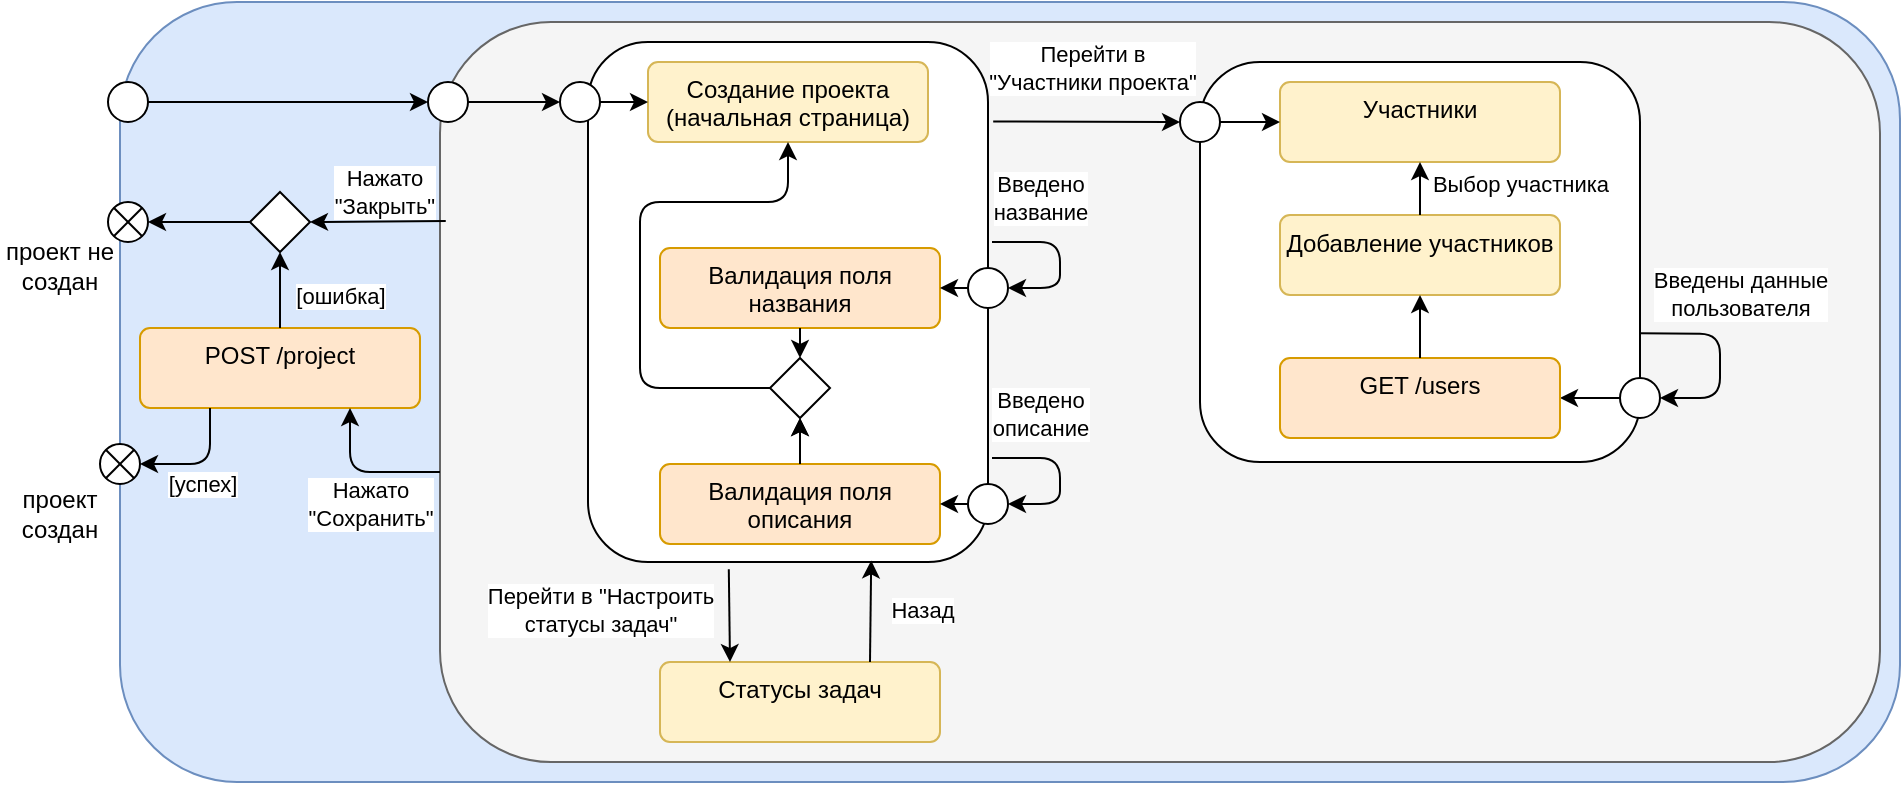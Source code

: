 <mxfile version="24.1.0" type="device">
  <diagram name="Страница — 1" id="Vz6S0a0Dupu7I68zwOes">
    <mxGraphModel dx="1669" dy="568" grid="1" gridSize="10" guides="1" tooltips="1" connect="1" arrows="1" fold="1" page="1" pageScale="1" pageWidth="827" pageHeight="1169" math="0" shadow="0">
      <root>
        <mxCell id="0" />
        <mxCell id="1" parent="0" />
        <mxCell id="AhBrtHCQkJ3qKWz0EluL-1" value="" style="rounded=1;whiteSpace=wrap;html=1;fillColor=#dae8fc;strokeColor=#6c8ebf;" parent="1" vertex="1">
          <mxGeometry x="-10" y="40" width="890" height="390" as="geometry" />
        </mxCell>
        <mxCell id="AhBrtHCQkJ3qKWz0EluL-2" value="" style="ellipse;" parent="1" vertex="1">
          <mxGeometry x="-16" y="80" width="20" height="20" as="geometry" />
        </mxCell>
        <mxCell id="AhBrtHCQkJ3qKWz0EluL-6" value="" style="rounded=1;whiteSpace=wrap;html=1;fillColor=#f5f5f5;fontColor=#333333;strokeColor=#666666;" parent="1" vertex="1">
          <mxGeometry x="150" y="50" width="720" height="370" as="geometry" />
        </mxCell>
        <mxCell id="AhBrtHCQkJ3qKWz0EluL-7" value="" style="ellipse;" parent="1" vertex="1">
          <mxGeometry x="144" y="80" width="20" height="20" as="geometry" />
        </mxCell>
        <mxCell id="AhBrtHCQkJ3qKWz0EluL-8" value="" style="endArrow=classic;html=1;rounded=1;entryX=0;entryY=0.5;entryDx=0;entryDy=0;curved=0;" parent="1" source="AhBrtHCQkJ3qKWz0EluL-2" target="AhBrtHCQkJ3qKWz0EluL-7" edge="1">
          <mxGeometry width="50" height="50" relative="1" as="geometry">
            <mxPoint x="360" y="220" as="sourcePoint" />
            <mxPoint x="410" y="170" as="targetPoint" />
          </mxGeometry>
        </mxCell>
        <mxCell id="AhBrtHCQkJ3qKWz0EluL-10" value="" style="shape=sumEllipse;perimeter=ellipsePerimeter;html=1;backgroundOutline=1;" parent="1" vertex="1">
          <mxGeometry x="-16" y="140" width="20" height="20" as="geometry" />
        </mxCell>
        <mxCell id="AhBrtHCQkJ3qKWz0EluL-11" value="" style="endArrow=classic;html=1;rounded=1;entryX=1;entryY=0.5;entryDx=0;entryDy=0;curved=0;exitX=0.004;exitY=0.269;exitDx=0;exitDy=0;exitPerimeter=0;" parent="1" source="AhBrtHCQkJ3qKWz0EluL-6" target="AhBrtHCQkJ3qKWz0EluL-12" edge="1">
          <mxGeometry width="50" height="50" relative="1" as="geometry">
            <mxPoint x="150" y="150" as="sourcePoint" />
            <mxPoint x="154" y="100" as="targetPoint" />
          </mxGeometry>
        </mxCell>
        <mxCell id="AhBrtHCQkJ3qKWz0EluL-14" value="Нажато&lt;div&gt;&quot;Закрыть&quot;&lt;/div&gt;" style="edgeLabel;html=1;align=center;verticalAlign=middle;resizable=0;points=[];" parent="AhBrtHCQkJ3qKWz0EluL-11" vertex="1" connectable="0">
          <mxGeometry x="-0.1" y="-2" relative="1" as="geometry">
            <mxPoint x="-1" y="-13" as="offset" />
          </mxGeometry>
        </mxCell>
        <mxCell id="AhBrtHCQkJ3qKWz0EluL-12" value="" style="rhombus;" parent="1" vertex="1">
          <mxGeometry x="55.0" y="135" width="30" height="30" as="geometry" />
        </mxCell>
        <mxCell id="AhBrtHCQkJ3qKWz0EluL-13" value="" style="endArrow=classic;html=1;rounded=1;entryX=1;entryY=0.5;entryDx=0;entryDy=0;curved=0;exitX=0;exitY=0.5;exitDx=0;exitDy=0;" parent="1" source="AhBrtHCQkJ3qKWz0EluL-12" target="AhBrtHCQkJ3qKWz0EluL-10" edge="1">
          <mxGeometry width="50" height="50" relative="1" as="geometry">
            <mxPoint x="165" y="160" as="sourcePoint" />
            <mxPoint x="110" y="160" as="targetPoint" />
          </mxGeometry>
        </mxCell>
        <mxCell id="AhBrtHCQkJ3qKWz0EluL-15" value="" style="rounded=1;whiteSpace=wrap;html=1;" parent="1" vertex="1">
          <mxGeometry x="224" y="60" width="200" height="260" as="geometry" />
        </mxCell>
        <mxCell id="AhBrtHCQkJ3qKWz0EluL-4" value="Создание проекта (начальная страница)" style="html=1;align=center;verticalAlign=top;rounded=1;absoluteArcSize=1;arcSize=10;dashed=0;whiteSpace=wrap;fillColor=#fff2cc;strokeColor=#d6b656;" parent="1" vertex="1">
          <mxGeometry x="254" y="70" width="140" height="40" as="geometry" />
        </mxCell>
        <mxCell id="AhBrtHCQkJ3qKWz0EluL-16" value="" style="ellipse;" parent="1" vertex="1">
          <mxGeometry x="210" y="80" width="20" height="20" as="geometry" />
        </mxCell>
        <mxCell id="AhBrtHCQkJ3qKWz0EluL-17" value="" style="endArrow=classic;html=1;rounded=1;entryX=0;entryY=0.5;entryDx=0;entryDy=0;curved=0;exitX=1;exitY=0.5;exitDx=0;exitDy=0;" parent="1" source="AhBrtHCQkJ3qKWz0EluL-7" target="AhBrtHCQkJ3qKWz0EluL-16" edge="1">
          <mxGeometry width="50" height="50" relative="1" as="geometry">
            <mxPoint x="60" y="100" as="sourcePoint" />
            <mxPoint x="154" y="100" as="targetPoint" />
          </mxGeometry>
        </mxCell>
        <mxCell id="AhBrtHCQkJ3qKWz0EluL-18" value="" style="endArrow=classic;html=1;rounded=1;entryX=0;entryY=0.5;entryDx=0;entryDy=0;curved=0;exitX=1;exitY=0.5;exitDx=0;exitDy=0;" parent="1" source="AhBrtHCQkJ3qKWz0EluL-16" target="AhBrtHCQkJ3qKWz0EluL-4" edge="1">
          <mxGeometry width="50" height="50" relative="1" as="geometry">
            <mxPoint x="184" y="100" as="sourcePoint" />
            <mxPoint x="220" y="100" as="targetPoint" />
          </mxGeometry>
        </mxCell>
        <mxCell id="AhBrtHCQkJ3qKWz0EluL-19" value="Валидация поля названия" style="html=1;align=center;verticalAlign=top;rounded=1;absoluteArcSize=1;arcSize=10;dashed=0;whiteSpace=wrap;fillColor=#ffe6cc;strokeColor=#d79b00;" parent="1" vertex="1">
          <mxGeometry x="260" y="163" width="140" height="40" as="geometry" />
        </mxCell>
        <mxCell id="AhBrtHCQkJ3qKWz0EluL-21" value="" style="ellipse;" parent="1" vertex="1">
          <mxGeometry x="414" y="173" width="20" height="20" as="geometry" />
        </mxCell>
        <mxCell id="AhBrtHCQkJ3qKWz0EluL-22" value="" style="endArrow=classic;html=1;rounded=1;entryX=1;entryY=0.5;entryDx=0;entryDy=0;curved=0;exitX=1.01;exitY=0.2;exitDx=0;exitDy=0;exitPerimeter=0;" parent="1" target="AhBrtHCQkJ3qKWz0EluL-21" edge="1">
          <mxGeometry width="50" height="50" relative="1" as="geometry">
            <mxPoint x="426" y="160" as="sourcePoint" />
            <mxPoint x="264" y="128" as="targetPoint" />
            <Array as="points">
              <mxPoint x="460" y="160" />
              <mxPoint x="460" y="183" />
            </Array>
          </mxGeometry>
        </mxCell>
        <mxCell id="AhBrtHCQkJ3qKWz0EluL-23" value="Введено&lt;div&gt;название&lt;/div&gt;" style="edgeLabel;html=1;align=center;verticalAlign=middle;resizable=0;points=[];" parent="AhBrtHCQkJ3qKWz0EluL-22" vertex="1" connectable="0">
          <mxGeometry x="0.063" y="1" relative="1" as="geometry">
            <mxPoint x="-11" y="-32" as="offset" />
          </mxGeometry>
        </mxCell>
        <mxCell id="AhBrtHCQkJ3qKWz0EluL-24" value="" style="endArrow=classic;html=1;rounded=1;entryX=1;entryY=0.5;entryDx=0;entryDy=0;curved=0;exitX=0;exitY=0.5;exitDx=0;exitDy=0;" parent="1" source="AhBrtHCQkJ3qKWz0EluL-21" target="AhBrtHCQkJ3qKWz0EluL-19" edge="1">
          <mxGeometry width="50" height="50" relative="1" as="geometry">
            <mxPoint x="240" y="100" as="sourcePoint" />
            <mxPoint x="264" y="100" as="targetPoint" />
          </mxGeometry>
        </mxCell>
        <mxCell id="AhBrtHCQkJ3qKWz0EluL-34" value="" style="edgeStyle=orthogonalEdgeStyle;rounded=0;orthogonalLoop=1;jettySize=auto;html=1;" parent="1" source="AhBrtHCQkJ3qKWz0EluL-25" target="AhBrtHCQkJ3qKWz0EluL-31" edge="1">
          <mxGeometry relative="1" as="geometry" />
        </mxCell>
        <mxCell id="AhBrtHCQkJ3qKWz0EluL-25" value="Валидация поля описания" style="html=1;align=center;verticalAlign=top;rounded=1;absoluteArcSize=1;arcSize=10;dashed=0;whiteSpace=wrap;fillColor=#ffe6cc;strokeColor=#d79b00;" parent="1" vertex="1">
          <mxGeometry x="260" y="271" width="140" height="40" as="geometry" />
        </mxCell>
        <mxCell id="AhBrtHCQkJ3qKWz0EluL-26" value="" style="ellipse;" parent="1" vertex="1">
          <mxGeometry x="414" y="281" width="20" height="20" as="geometry" />
        </mxCell>
        <mxCell id="AhBrtHCQkJ3qKWz0EluL-27" value="" style="endArrow=classic;html=1;rounded=1;entryX=1;entryY=0.5;entryDx=0;entryDy=0;curved=0;exitX=1.01;exitY=0.2;exitDx=0;exitDy=0;exitPerimeter=0;" parent="1" target="AhBrtHCQkJ3qKWz0EluL-26" edge="1">
          <mxGeometry width="50" height="50" relative="1" as="geometry">
            <mxPoint x="426" y="268" as="sourcePoint" />
            <mxPoint x="264" y="236" as="targetPoint" />
            <Array as="points">
              <mxPoint x="460" y="268" />
              <mxPoint x="460" y="291" />
            </Array>
          </mxGeometry>
        </mxCell>
        <mxCell id="AhBrtHCQkJ3qKWz0EluL-28" value="Введено&lt;div&gt;описание&lt;/div&gt;" style="edgeLabel;html=1;align=center;verticalAlign=middle;resizable=0;points=[];" parent="AhBrtHCQkJ3qKWz0EluL-27" vertex="1" connectable="0">
          <mxGeometry x="0.063" y="1" relative="1" as="geometry">
            <mxPoint x="-11" y="-32" as="offset" />
          </mxGeometry>
        </mxCell>
        <mxCell id="AhBrtHCQkJ3qKWz0EluL-29" value="" style="endArrow=classic;html=1;rounded=1;entryX=1;entryY=0.5;entryDx=0;entryDy=0;curved=0;exitX=0;exitY=0.5;exitDx=0;exitDy=0;" parent="1" source="AhBrtHCQkJ3qKWz0EluL-26" target="AhBrtHCQkJ3qKWz0EluL-25" edge="1">
          <mxGeometry width="50" height="50" relative="1" as="geometry">
            <mxPoint x="240" y="208" as="sourcePoint" />
            <mxPoint x="264" y="208" as="targetPoint" />
          </mxGeometry>
        </mxCell>
        <mxCell id="AhBrtHCQkJ3qKWz0EluL-31" value="" style="rhombus;" parent="1" vertex="1">
          <mxGeometry x="315.0" y="218" width="30" height="30" as="geometry" />
        </mxCell>
        <mxCell id="AhBrtHCQkJ3qKWz0EluL-32" value="" style="endArrow=classic;html=1;rounded=1;entryX=0.5;entryY=0;entryDx=0;entryDy=0;curved=0;exitX=0.5;exitY=1;exitDx=0;exitDy=0;" parent="1" source="AhBrtHCQkJ3qKWz0EluL-19" target="AhBrtHCQkJ3qKWz0EluL-31" edge="1">
          <mxGeometry width="50" height="50" relative="1" as="geometry">
            <mxPoint x="424" y="165" as="sourcePoint" />
            <mxPoint x="410" y="165" as="targetPoint" />
          </mxGeometry>
        </mxCell>
        <mxCell id="AhBrtHCQkJ3qKWz0EluL-33" value="" style="endArrow=classic;html=1;rounded=1;entryX=0.5;entryY=1;entryDx=0;entryDy=0;curved=0;exitX=0.5;exitY=0;exitDx=0;exitDy=0;" parent="1" source="AhBrtHCQkJ3qKWz0EluL-25" target="AhBrtHCQkJ3qKWz0EluL-31" edge="1">
          <mxGeometry width="50" height="50" relative="1" as="geometry">
            <mxPoint x="340" y="185" as="sourcePoint" />
            <mxPoint x="340" y="210" as="targetPoint" />
          </mxGeometry>
        </mxCell>
        <mxCell id="AhBrtHCQkJ3qKWz0EluL-35" value="" style="endArrow=classic;html=1;rounded=1;entryX=0.5;entryY=1;entryDx=0;entryDy=0;curved=0;exitX=0;exitY=0.5;exitDx=0;exitDy=0;" parent="1" source="AhBrtHCQkJ3qKWz0EluL-31" target="AhBrtHCQkJ3qKWz0EluL-4" edge="1">
          <mxGeometry width="50" height="50" relative="1" as="geometry">
            <mxPoint x="340" y="253" as="sourcePoint" />
            <mxPoint x="340" y="230" as="targetPoint" />
            <Array as="points">
              <mxPoint x="250" y="233" />
              <mxPoint x="250" y="140" />
              <mxPoint x="324" y="140" />
            </Array>
          </mxGeometry>
        </mxCell>
        <mxCell id="AhBrtHCQkJ3qKWz0EluL-36" value="" style="rounded=1;whiteSpace=wrap;html=1;" parent="1" vertex="1">
          <mxGeometry x="530" y="70" width="220" height="200" as="geometry" />
        </mxCell>
        <mxCell id="AhBrtHCQkJ3qKWz0EluL-37" value="проект не создан" style="text;html=1;align=center;verticalAlign=middle;whiteSpace=wrap;rounded=0;" parent="1" vertex="1">
          <mxGeometry x="-70" y="156.5" width="60" height="30" as="geometry" />
        </mxCell>
        <mxCell id="AhBrtHCQkJ3qKWz0EluL-38" value="Участники" style="html=1;align=center;verticalAlign=top;rounded=1;absoluteArcSize=1;arcSize=10;dashed=0;whiteSpace=wrap;fillColor=#fff2cc;strokeColor=#d6b656;" parent="1" vertex="1">
          <mxGeometry x="570" y="80" width="140" height="40" as="geometry" />
        </mxCell>
        <mxCell id="AhBrtHCQkJ3qKWz0EluL-42" value="Статусы задач" style="html=1;align=center;verticalAlign=top;rounded=1;absoluteArcSize=1;arcSize=10;dashed=0;whiteSpace=wrap;fillColor=#fff2cc;strokeColor=#d6b656;" parent="1" vertex="1">
          <mxGeometry x="260" y="370" width="140" height="40" as="geometry" />
        </mxCell>
        <mxCell id="AhBrtHCQkJ3qKWz0EluL-43" value="" style="endArrow=classic;html=1;rounded=1;entryX=0.25;entryY=0;entryDx=0;entryDy=0;curved=0;exitX=0.352;exitY=1.014;exitDx=0;exitDy=0;exitPerimeter=0;" parent="1" source="AhBrtHCQkJ3qKWz0EluL-15" target="AhBrtHCQkJ3qKWz0EluL-42" edge="1">
          <mxGeometry width="50" height="50" relative="1" as="geometry">
            <mxPoint x="174" y="100" as="sourcePoint" />
            <mxPoint x="220" y="100" as="targetPoint" />
          </mxGeometry>
        </mxCell>
        <mxCell id="AhBrtHCQkJ3qKWz0EluL-45" value="Перейти в &quot;Настроить&lt;div&gt;статусы задач&quot;&lt;/div&gt;" style="edgeLabel;html=1;align=center;verticalAlign=middle;resizable=0;points=[];" parent="AhBrtHCQkJ3qKWz0EluL-43" vertex="1" connectable="0">
          <mxGeometry x="-0.131" relative="1" as="geometry">
            <mxPoint x="-65" as="offset" />
          </mxGeometry>
        </mxCell>
        <mxCell id="AhBrtHCQkJ3qKWz0EluL-44" value="" style="endArrow=classic;html=1;rounded=1;entryX=0.708;entryY=0.997;entryDx=0;entryDy=0;curved=0;exitX=0.75;exitY=0;exitDx=0;exitDy=0;entryPerimeter=0;" parent="1" source="AhBrtHCQkJ3qKWz0EluL-42" target="AhBrtHCQkJ3qKWz0EluL-15" edge="1">
          <mxGeometry width="50" height="50" relative="1" as="geometry">
            <mxPoint x="304" y="334" as="sourcePoint" />
            <mxPoint x="305" y="410" as="targetPoint" />
          </mxGeometry>
        </mxCell>
        <mxCell id="AhBrtHCQkJ3qKWz0EluL-46" value="Назад" style="edgeLabel;html=1;align=center;verticalAlign=middle;resizable=0;points=[];" parent="AhBrtHCQkJ3qKWz0EluL-44" vertex="1" connectable="0">
          <mxGeometry x="0.018" y="-3" relative="1" as="geometry">
            <mxPoint x="22" as="offset" />
          </mxGeometry>
        </mxCell>
        <mxCell id="AhBrtHCQkJ3qKWz0EluL-53" value="" style="ellipse;" parent="1" vertex="1">
          <mxGeometry x="740" y="228" width="20" height="20" as="geometry" />
        </mxCell>
        <mxCell id="AhBrtHCQkJ3qKWz0EluL-54" value="" style="endArrow=classic;html=1;rounded=1;entryX=1;entryY=0.5;entryDx=0;entryDy=0;curved=0;exitX=1;exitY=0.678;exitDx=0;exitDy=0;exitPerimeter=0;" parent="1" target="AhBrtHCQkJ3qKWz0EluL-53" edge="1" source="AhBrtHCQkJ3qKWz0EluL-36">
          <mxGeometry width="50" height="50" relative="1" as="geometry">
            <mxPoint x="762" y="173.5" as="sourcePoint" />
            <mxPoint x="600" y="141.5" as="targetPoint" />
            <Array as="points">
              <mxPoint x="790" y="206" />
              <mxPoint x="790" y="238" />
            </Array>
          </mxGeometry>
        </mxCell>
        <mxCell id="AhBrtHCQkJ3qKWz0EluL-55" value="Введены данные&lt;div&gt;пользователя&lt;/div&gt;" style="edgeLabel;html=1;align=center;verticalAlign=middle;resizable=0;points=[];" parent="AhBrtHCQkJ3qKWz0EluL-54" vertex="1" connectable="0">
          <mxGeometry x="0.063" y="1" relative="1" as="geometry">
            <mxPoint x="9" y="-34" as="offset" />
          </mxGeometry>
        </mxCell>
        <mxCell id="AhBrtHCQkJ3qKWz0EluL-56" value="Добавление участников" style="html=1;align=center;verticalAlign=top;rounded=1;absoluteArcSize=1;arcSize=10;dashed=0;whiteSpace=wrap;fillColor=#fff2cc;strokeColor=#d6b656;" parent="1" vertex="1">
          <mxGeometry x="570" y="146.5" width="140" height="40" as="geometry" />
        </mxCell>
        <mxCell id="AhBrtHCQkJ3qKWz0EluL-60" value="" style="endArrow=classic;html=1;rounded=1;entryX=1;entryY=0.5;entryDx=0;entryDy=0;curved=0;exitX=0;exitY=0.5;exitDx=0;exitDy=0;" parent="1" source="AhBrtHCQkJ3qKWz0EluL-53" target="dRaJkFV1SlTMhysk3wWR-1" edge="1">
          <mxGeometry width="50" height="50" relative="1" as="geometry">
            <mxPoint x="340" y="213" as="sourcePoint" />
            <mxPoint x="340" y="228" as="targetPoint" />
          </mxGeometry>
        </mxCell>
        <mxCell id="AhBrtHCQkJ3qKWz0EluL-62" value="" style="endArrow=classic;html=1;rounded=1;entryX=0.5;entryY=1;entryDx=0;entryDy=0;curved=0;exitX=0.5;exitY=0;exitDx=0;exitDy=0;" parent="1" source="AhBrtHCQkJ3qKWz0EluL-56" target="AhBrtHCQkJ3qKWz0EluL-38" edge="1">
          <mxGeometry width="50" height="50" relative="1" as="geometry">
            <mxPoint x="340" y="213" as="sourcePoint" />
            <mxPoint x="730" y="255" as="targetPoint" />
          </mxGeometry>
        </mxCell>
        <mxCell id="AhBrtHCQkJ3qKWz0EluL-63" value="Выбор участника" style="edgeLabel;html=1;align=center;verticalAlign=middle;resizable=0;points=[];" parent="AhBrtHCQkJ3qKWz0EluL-62" vertex="1" connectable="0">
          <mxGeometry x="-0.183" relative="1" as="geometry">
            <mxPoint x="50" y="-5" as="offset" />
          </mxGeometry>
        </mxCell>
        <mxCell id="AhBrtHCQkJ3qKWz0EluL-68" value="" style="ellipse;" parent="1" vertex="1">
          <mxGeometry x="520" y="90" width="20" height="20" as="geometry" />
        </mxCell>
        <mxCell id="AhBrtHCQkJ3qKWz0EluL-69" value="" style="endArrow=classic;html=1;rounded=1;entryX=0;entryY=0.5;entryDx=0;entryDy=0;curved=0;exitX=1.013;exitY=0.153;exitDx=0;exitDy=0;exitPerimeter=0;" parent="1" source="AhBrtHCQkJ3qKWz0EluL-15" target="AhBrtHCQkJ3qKWz0EluL-68" edge="1">
          <mxGeometry width="50" height="50" relative="1" as="geometry">
            <mxPoint x="340" y="281" as="sourcePoint" />
            <mxPoint x="340" y="258" as="targetPoint" />
          </mxGeometry>
        </mxCell>
        <mxCell id="AhBrtHCQkJ3qKWz0EluL-71" value="Перейти в&lt;div&gt;&quot;Участники проекта&quot;&lt;/div&gt;" style="edgeLabel;html=1;align=center;verticalAlign=middle;resizable=0;points=[];" parent="AhBrtHCQkJ3qKWz0EluL-69" vertex="1" connectable="0">
          <mxGeometry x="-0.118" y="2" relative="1" as="geometry">
            <mxPoint x="8" y="-25" as="offset" />
          </mxGeometry>
        </mxCell>
        <mxCell id="AhBrtHCQkJ3qKWz0EluL-70" value="" style="endArrow=classic;html=1;rounded=1;entryX=0;entryY=0.5;entryDx=0;entryDy=0;curved=0;exitX=1;exitY=0.5;exitDx=0;exitDy=0;" parent="1" source="AhBrtHCQkJ3qKWz0EluL-68" target="AhBrtHCQkJ3qKWz0EluL-38" edge="1">
          <mxGeometry width="50" height="50" relative="1" as="geometry">
            <mxPoint x="437" y="110" as="sourcePoint" />
            <mxPoint x="530" y="110" as="targetPoint" />
          </mxGeometry>
        </mxCell>
        <mxCell id="AhBrtHCQkJ3qKWz0EluL-72" value="POST /project" style="html=1;align=center;verticalAlign=top;rounded=1;absoluteArcSize=1;arcSize=10;dashed=0;whiteSpace=wrap;fillColor=#ffe6cc;strokeColor=#d79b00;" parent="1" vertex="1">
          <mxGeometry y="203" width="140" height="40" as="geometry" />
        </mxCell>
        <mxCell id="AhBrtHCQkJ3qKWz0EluL-73" value="" style="endArrow=classic;html=1;rounded=1;entryX=0.5;entryY=1;entryDx=0;entryDy=0;curved=0;exitX=0.5;exitY=0;exitDx=0;exitDy=0;" parent="1" source="AhBrtHCQkJ3qKWz0EluL-72" target="AhBrtHCQkJ3qKWz0EluL-12" edge="1">
          <mxGeometry width="50" height="50" relative="1" as="geometry">
            <mxPoint x="40" y="160" as="sourcePoint" />
            <mxPoint x="14" y="160" as="targetPoint" />
          </mxGeometry>
        </mxCell>
        <mxCell id="AhBrtHCQkJ3qKWz0EluL-76" value="[ошибка]" style="edgeLabel;html=1;align=center;verticalAlign=middle;resizable=0;points=[];" parent="AhBrtHCQkJ3qKWz0EluL-73" vertex="1" connectable="0">
          <mxGeometry x="-0.288" relative="1" as="geometry">
            <mxPoint x="30" y="-3" as="offset" />
          </mxGeometry>
        </mxCell>
        <mxCell id="AhBrtHCQkJ3qKWz0EluL-74" value="" style="endArrow=classic;html=1;rounded=1;entryX=0.75;entryY=1;entryDx=0;entryDy=0;curved=0;exitX=0;exitY=0.608;exitDx=0;exitDy=0;exitPerimeter=0;" parent="1" source="AhBrtHCQkJ3qKWz0EluL-6" target="AhBrtHCQkJ3qKWz0EluL-72" edge="1">
          <mxGeometry width="50" height="50" relative="1" as="geometry">
            <mxPoint x="163" y="160" as="sourcePoint" />
            <mxPoint x="95" y="160" as="targetPoint" />
            <Array as="points">
              <mxPoint x="105" y="275" />
            </Array>
          </mxGeometry>
        </mxCell>
        <mxCell id="AhBrtHCQkJ3qKWz0EluL-75" value="Нажато&lt;div&gt;&quot;Сохранить&quot;&lt;/div&gt;" style="edgeLabel;html=1;align=center;verticalAlign=middle;resizable=0;points=[];" parent="AhBrtHCQkJ3qKWz0EluL-74" vertex="1" connectable="0">
          <mxGeometry x="-0.1" y="-2" relative="1" as="geometry">
            <mxPoint x="-1" y="18" as="offset" />
          </mxGeometry>
        </mxCell>
        <mxCell id="AhBrtHCQkJ3qKWz0EluL-77" value="" style="shape=sumEllipse;perimeter=ellipsePerimeter;html=1;backgroundOutline=1;" parent="1" vertex="1">
          <mxGeometry x="-20" y="261" width="20" height="20" as="geometry" />
        </mxCell>
        <mxCell id="AhBrtHCQkJ3qKWz0EluL-78" value="" style="endArrow=classic;html=1;rounded=1;entryX=1;entryY=0.5;entryDx=0;entryDy=0;curved=0;exitX=0.25;exitY=1;exitDx=0;exitDy=0;" parent="1" source="AhBrtHCQkJ3qKWz0EluL-72" target="AhBrtHCQkJ3qKWz0EluL-77" edge="1">
          <mxGeometry width="50" height="50" relative="1" as="geometry">
            <mxPoint x="65" y="160" as="sourcePoint" />
            <mxPoint x="14" y="160" as="targetPoint" />
            <Array as="points">
              <mxPoint x="35" y="271" />
            </Array>
          </mxGeometry>
        </mxCell>
        <mxCell id="AhBrtHCQkJ3qKWz0EluL-81" value="[успех]" style="edgeLabel;html=1;align=center;verticalAlign=middle;resizable=0;points=[];" parent="AhBrtHCQkJ3qKWz0EluL-78" vertex="1" connectable="0">
          <mxGeometry x="0.198" relative="1" as="geometry">
            <mxPoint x="5" y="10" as="offset" />
          </mxGeometry>
        </mxCell>
        <mxCell id="AhBrtHCQkJ3qKWz0EluL-79" value="проект создан" style="text;html=1;align=center;verticalAlign=middle;whiteSpace=wrap;rounded=0;" parent="1" vertex="1">
          <mxGeometry x="-70" y="281" width="60" height="30" as="geometry" />
        </mxCell>
        <mxCell id="dRaJkFV1SlTMhysk3wWR-1" value="GET /users" style="html=1;align=center;verticalAlign=top;rounded=1;absoluteArcSize=1;arcSize=10;dashed=0;whiteSpace=wrap;fillColor=#ffe6cc;strokeColor=#d79b00;" vertex="1" parent="1">
          <mxGeometry x="570" y="218" width="140" height="40" as="geometry" />
        </mxCell>
        <mxCell id="dRaJkFV1SlTMhysk3wWR-3" value="" style="endArrow=classic;html=1;rounded=1;entryX=0.5;entryY=1;entryDx=0;entryDy=0;curved=0;exitX=0.5;exitY=0;exitDx=0;exitDy=0;" edge="1" parent="1" source="dRaJkFV1SlTMhysk3wWR-1" target="AhBrtHCQkJ3qKWz0EluL-56">
          <mxGeometry width="50" height="50" relative="1" as="geometry">
            <mxPoint x="650" y="157" as="sourcePoint" />
            <mxPoint x="650" y="130" as="targetPoint" />
          </mxGeometry>
        </mxCell>
      </root>
    </mxGraphModel>
  </diagram>
</mxfile>
